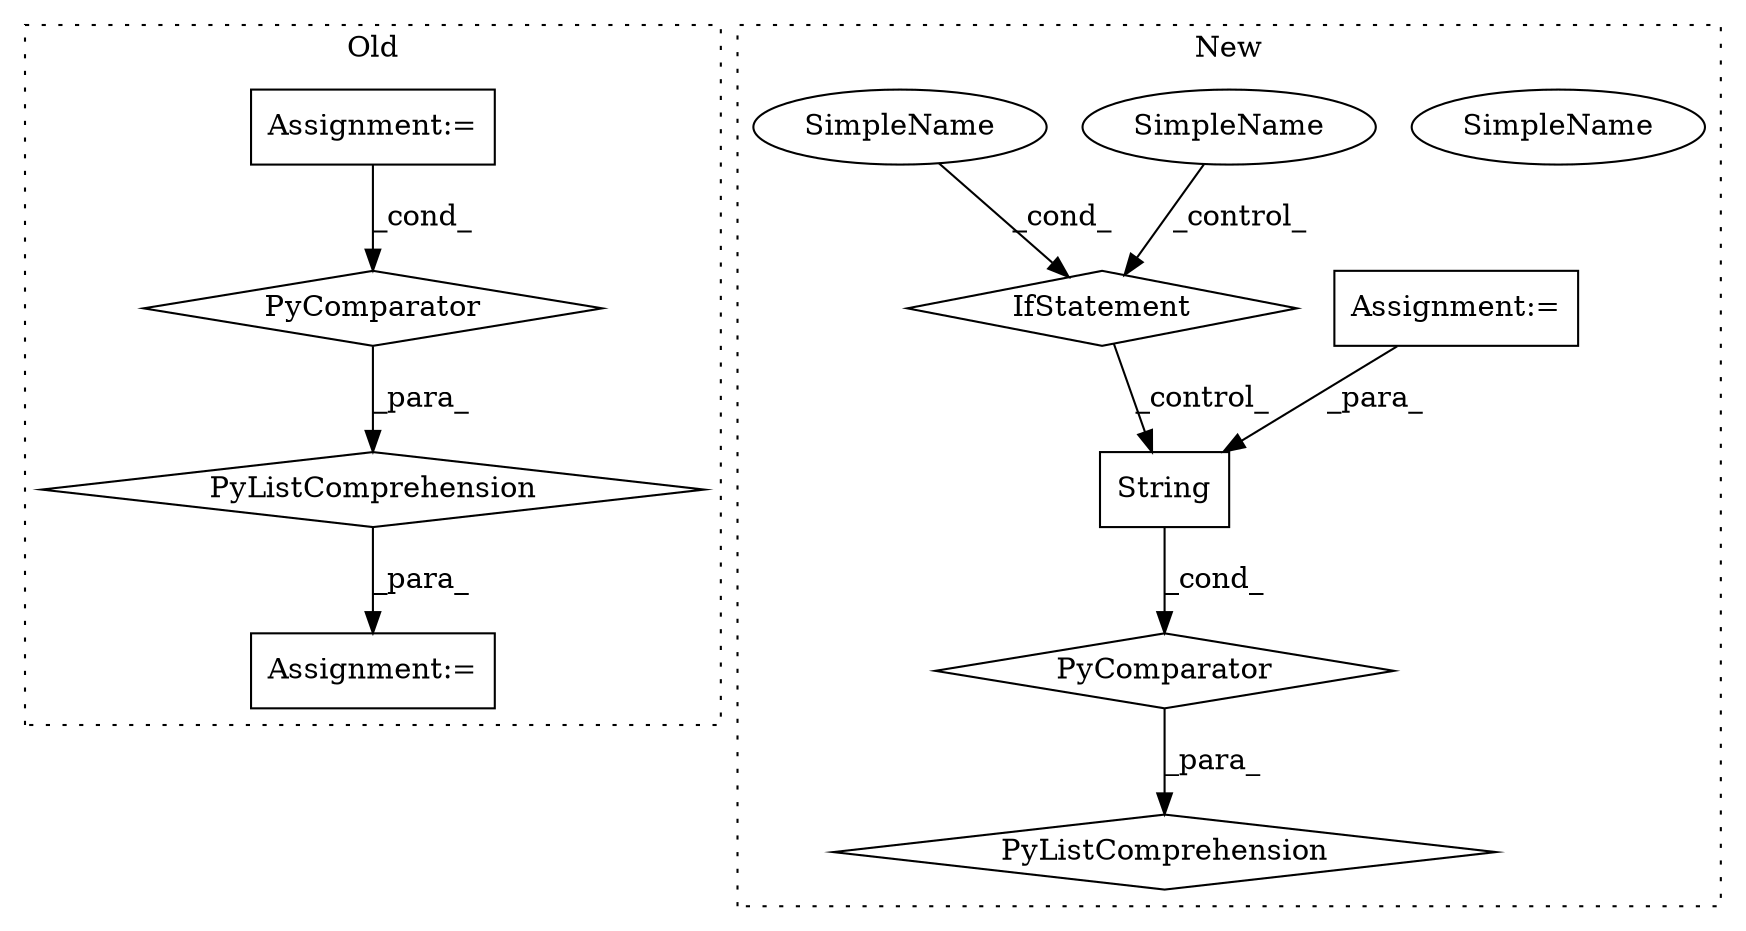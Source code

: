digraph G {
subgraph cluster0 {
1 [label="PyComparator" a="113" s="2364" l="42" shape="diamond"];
3 [label="Assignment:=" a="7" s="1722" l="4" shape="box"];
4 [label="PyListComprehension" a="109" s="2267" l="147" shape="diamond"];
5 [label="Assignment:=" a="7" s="2715" l="1" shape="box"];
label = "Old";
style="dotted";
}
subgraph cluster1 {
2 [label="String" a="32" s="3996,4007" l="7,1" shape="box"];
6 [label="IfStatement" a="25" s="4134" l="24" shape="diamond"];
7 [label="SimpleName" a="42" s="4153" l="5" shape="ellipse"];
8 [label="Assignment:=" a="7" s="3927" l="1" shape="box"];
9 [label="PyListComprehension" a="109" s="3996" l="269" shape="diamond"];
10 [label="PyComparator" a="113" s="4218" l="28" shape="diamond"];
11 [label="SimpleName" a="42" s="4241" l="5" shape="ellipse"];
12 [label="SimpleName" a="42" s="4153" l="5" shape="ellipse"];
label = "New";
style="dotted";
}
1 -> 4 [label="_para_"];
2 -> 10 [label="_cond_"];
3 -> 1 [label="_cond_"];
4 -> 5 [label="_para_"];
6 -> 2 [label="_control_"];
8 -> 2 [label="_para_"];
10 -> 9 [label="_para_"];
11 -> 6 [label="_control_"];
12 -> 6 [label="_cond_"];
}